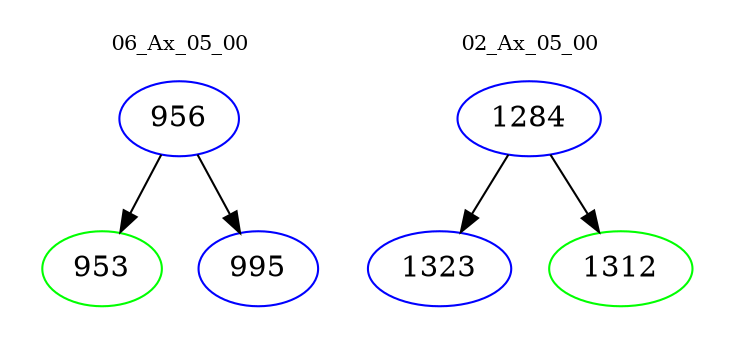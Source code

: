 digraph{
subgraph cluster_0 {
color = white
label = "06_Ax_05_00";
fontsize=10;
T0_956 [label="956", color="blue"]
T0_956 -> T0_953 [color="black"]
T0_953 [label="953", color="green"]
T0_956 -> T0_995 [color="black"]
T0_995 [label="995", color="blue"]
}
subgraph cluster_1 {
color = white
label = "02_Ax_05_00";
fontsize=10;
T1_1284 [label="1284", color="blue"]
T1_1284 -> T1_1323 [color="black"]
T1_1323 [label="1323", color="blue"]
T1_1284 -> T1_1312 [color="black"]
T1_1312 [label="1312", color="green"]
}
}
